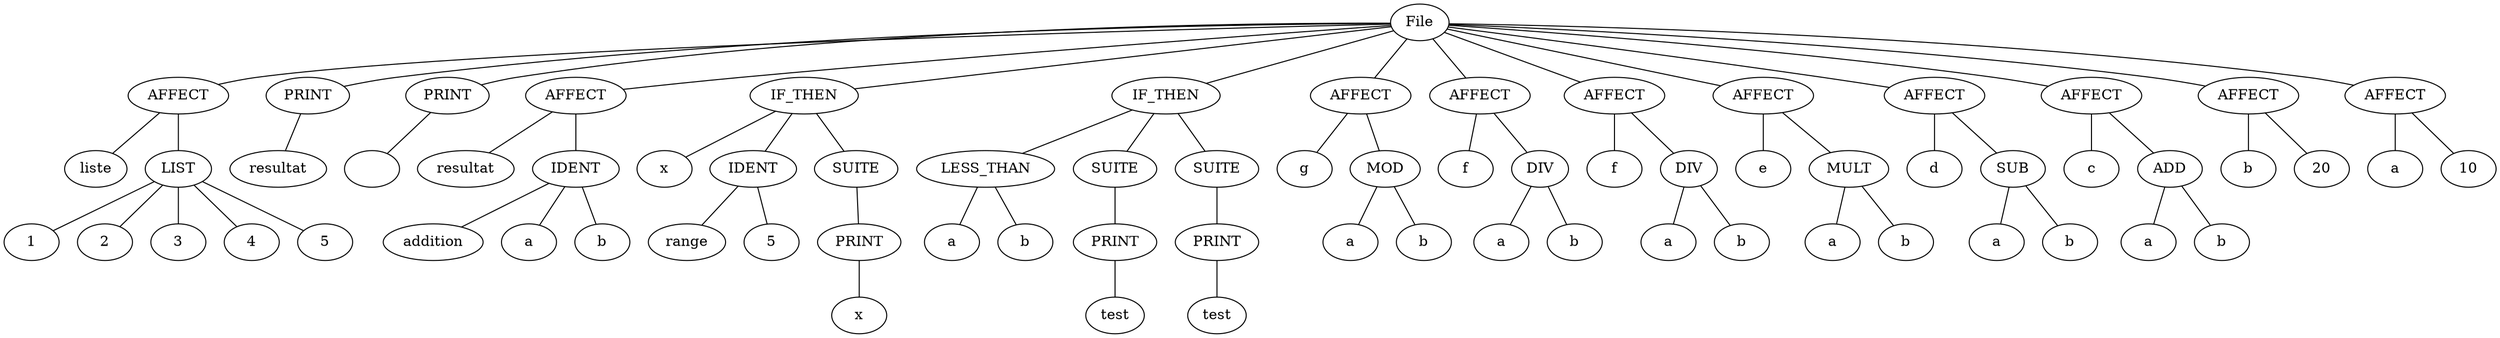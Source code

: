 graph G {
  root [label="File"];
  root_681842940 [label="AFFECT"];
  root_681842940_leftExpr [label="liste"];
  root_681842940 -- root_681842940_leftExpr;
  root_681842940_rightExpr [label="LIST"];
  root_681842940_rightExpr -- root_681842940_rightExpr_2001049719;
  root_681842940_rightExpr_2001049719 [label="1"];
  root_681842940_rightExpr -- root_681842940_rightExpr_1528902577;
  root_681842940_rightExpr_1528902577 [label="2"];
  root_681842940_rightExpr -- root_681842940_rightExpr_1927950199;
  root_681842940_rightExpr_1927950199 [label="3"];
  root_681842940_rightExpr -- root_681842940_rightExpr_868693306;
  root_681842940_rightExpr_868693306 [label="4"];
  root_681842940_rightExpr -- root_681842940_rightExpr_1746572565;
  root_681842940_rightExpr_1746572565 [label="5"];
  root_681842940 -- root_681842940_rightExpr;
  root -- root_681842940;
  root_989110044 [label="PRINT"];
  root_989110044 -- root_989110044_;
  root_989110044_ [label="resultat"];
  root -- root_989110044;
  root_424058530 [label="PRINT"];
  root_424058530 -- root_424058530_;
  root_424058530_ [label=""];
  root -- root_424058530;
  root_321001045 [label="AFFECT"];
  root_321001045_leftExpr [label="resultat"];
  root_321001045 -- root_321001045_leftExpr;
  root_321001045_rightExpr [label="IDENT"];
  root_321001045_rightExpr -- root_321001045_rightExpr_791452441;
  root_321001045_rightExpr_791452441 [label="addition"];
  root_321001045_rightExpr -- root_321001045_rightExpr_834600351;
  root_321001045_rightExpr_834600351 [label="a"];
  root_321001045_rightExpr -- root_321001045_rightExpr_471910020;
  root_321001045_rightExpr_471910020 [label="b"];
  root_321001045 -- root_321001045_rightExpr;
  root -- root_321001045;
  root_531885035 [label="IF_THEN"];
  root_531885035 -- root_531885035_if;
  root_531885035_if [label="x"];
  root_531885035 -- root_531885035_then;
  root_531885035_then [label="IDENT"];
  root_531885035_then -- root_531885035_then_1418481495;
  root_531885035_then_1418481495 [label="range"];
  root_531885035_then -- root_531885035_then_303563356;
  root_531885035_then_303563356 [label="5"];
  root_531885035 -- root_531885035_else;
  root_531885035_else [label="SUITE"];
  root_531885035_else -- root_531885035_else_135721597;
  root_531885035_else_135721597 [label="PRINT"];
  root_531885035_else_135721597 -- root_531885035_else_135721597_;
  root_531885035_else_135721597_ [label="x"];
  root -- root_531885035;
  root_142257191 [label="IF_THEN"];
  root_142257191 -- root_142257191_if;
  root_142257191_if [label="LESS_THAN"];
  root_142257191_if -- root_142257191_if_left;
  root_142257191_if_left [label="a"];
  root_142257191_if -- root_142257191_if_right;
  root_142257191_if_right [label="b"];
  root_142257191 -- root_142257191_then;
  root_142257191_then [label="SUITE"];
  root_142257191_then -- root_142257191_then_1044036744;
  root_142257191_then_1044036744 [label="PRINT"];
  root_142257191_then_1044036744 -- root_142257191_then_1044036744_;
  root_142257191_then_1044036744_ [label="test"];
  root_142257191 -- root_142257191_else;
  root_142257191_else [label="SUITE"];
  root_142257191_else -- root_142257191_else_1826771953;
  root_142257191_else_1826771953 [label="PRINT"];
  root_142257191_else_1826771953 -- root_142257191_else_1826771953_;
  root_142257191_else_1826771953_ [label="test"];
  root -- root_142257191;
  root_1406718218 [label="AFFECT"];
  root_1406718218_leftExpr [label="g"];
  root_1406718218 -- root_1406718218_leftExpr;
  root_1406718218_rightExpr [label="MOD"];
  root_1406718218_rightExpr -- root_1406718218_rightExpr_left;
  root_1406718218_rightExpr_left [label="a"];
  root_1406718218_rightExpr -- root_1406718218_rightExpr_right;
  root_1406718218_rightExpr_right [label="b"];
  root_1406718218 -- root_1406718218_rightExpr;
  root -- root_1406718218;
  root_245257410 [label="AFFECT"];
  root_245257410_leftExpr [label="f"];
  root_245257410 -- root_245257410_leftExpr;
  root_245257410_rightExpr [label="DIV"];
  root_245257410_rightExpr -- root_245257410_rightExpr_left;
  root_245257410_rightExpr_left [label="a"];
  root_245257410_rightExpr -- root_245257410_rightExpr_right;
  root_245257410_rightExpr_right [label="b"];
  root_245257410 -- root_245257410_rightExpr;
  root -- root_245257410;
  root_1705736037 [label="AFFECT"];
  root_1705736037_leftExpr [label="f"];
  root_1705736037 -- root_1705736037_leftExpr;
  root_1705736037_rightExpr [label="DIV"];
  root_1705736037_rightExpr -- root_1705736037_rightExpr_left;
  root_1705736037_rightExpr_left [label="a"];
  root_1705736037_rightExpr -- root_1705736037_rightExpr_right;
  root_1705736037_rightExpr_right [label="b"];
  root_1705736037 -- root_1705736037_rightExpr;
  root -- root_1705736037;
  root_455659002 [label="AFFECT"];
  root_455659002_leftExpr [label="e"];
  root_455659002 -- root_455659002_leftExpr;
  root_455659002_rightExpr [label="MULT"];
  root_455659002_rightExpr -- root_455659002_rightExpr_left;
  root_455659002_rightExpr_left [label="a"];
  root_455659002_rightExpr -- root_455659002_rightExpr_right;
  root_455659002_rightExpr_right [label="b"];
  root_455659002 -- root_455659002_rightExpr;
  root -- root_455659002;
  root_250421012 [label="AFFECT"];
  root_250421012_leftExpr [label="d"];
  root_250421012 -- root_250421012_leftExpr;
  root_250421012_rightExpr [label="SUB"];
  root_250421012_rightExpr -- root_250421012_rightExpr_left;
  root_250421012_rightExpr_left [label="a"];
  root_250421012_rightExpr -- root_250421012_rightExpr_right;
  root_250421012_rightExpr_right [label="b"];
  root_250421012 -- root_250421012_rightExpr;
  root -- root_250421012;
  root_1915318863 [label="AFFECT"];
  root_1915318863_leftExpr [label="c"];
  root_1915318863 -- root_1915318863_leftExpr;
  root_1915318863_rightExpr [label="ADD"];
  root_1915318863_rightExpr -- root_1915318863_rightExpr_left;
  root_1915318863_rightExpr_left [label="a"];
  root_1915318863_rightExpr -- root_1915318863_rightExpr_right;
  root_1915318863_rightExpr_right [label="b"];
  root_1915318863 -- root_1915318863_rightExpr;
  root -- root_1915318863;
  root_1283928880 [label="AFFECT"];
  root_1283928880_leftExpr [label="b"];
  root_1283928880 -- root_1283928880_leftExpr;
  root_1283928880_rightExpr [label="20"];
  root_1283928880 -- root_1283928880_rightExpr;
  root -- root_1283928880;
  root_295530567 [label="AFFECT"];
  root_295530567_leftExpr [label="a"];
  root_295530567 -- root_295530567_leftExpr;
  root_295530567_rightExpr [label="10"];
  root_295530567 -- root_295530567_rightExpr;
  root -- root_295530567;
}
